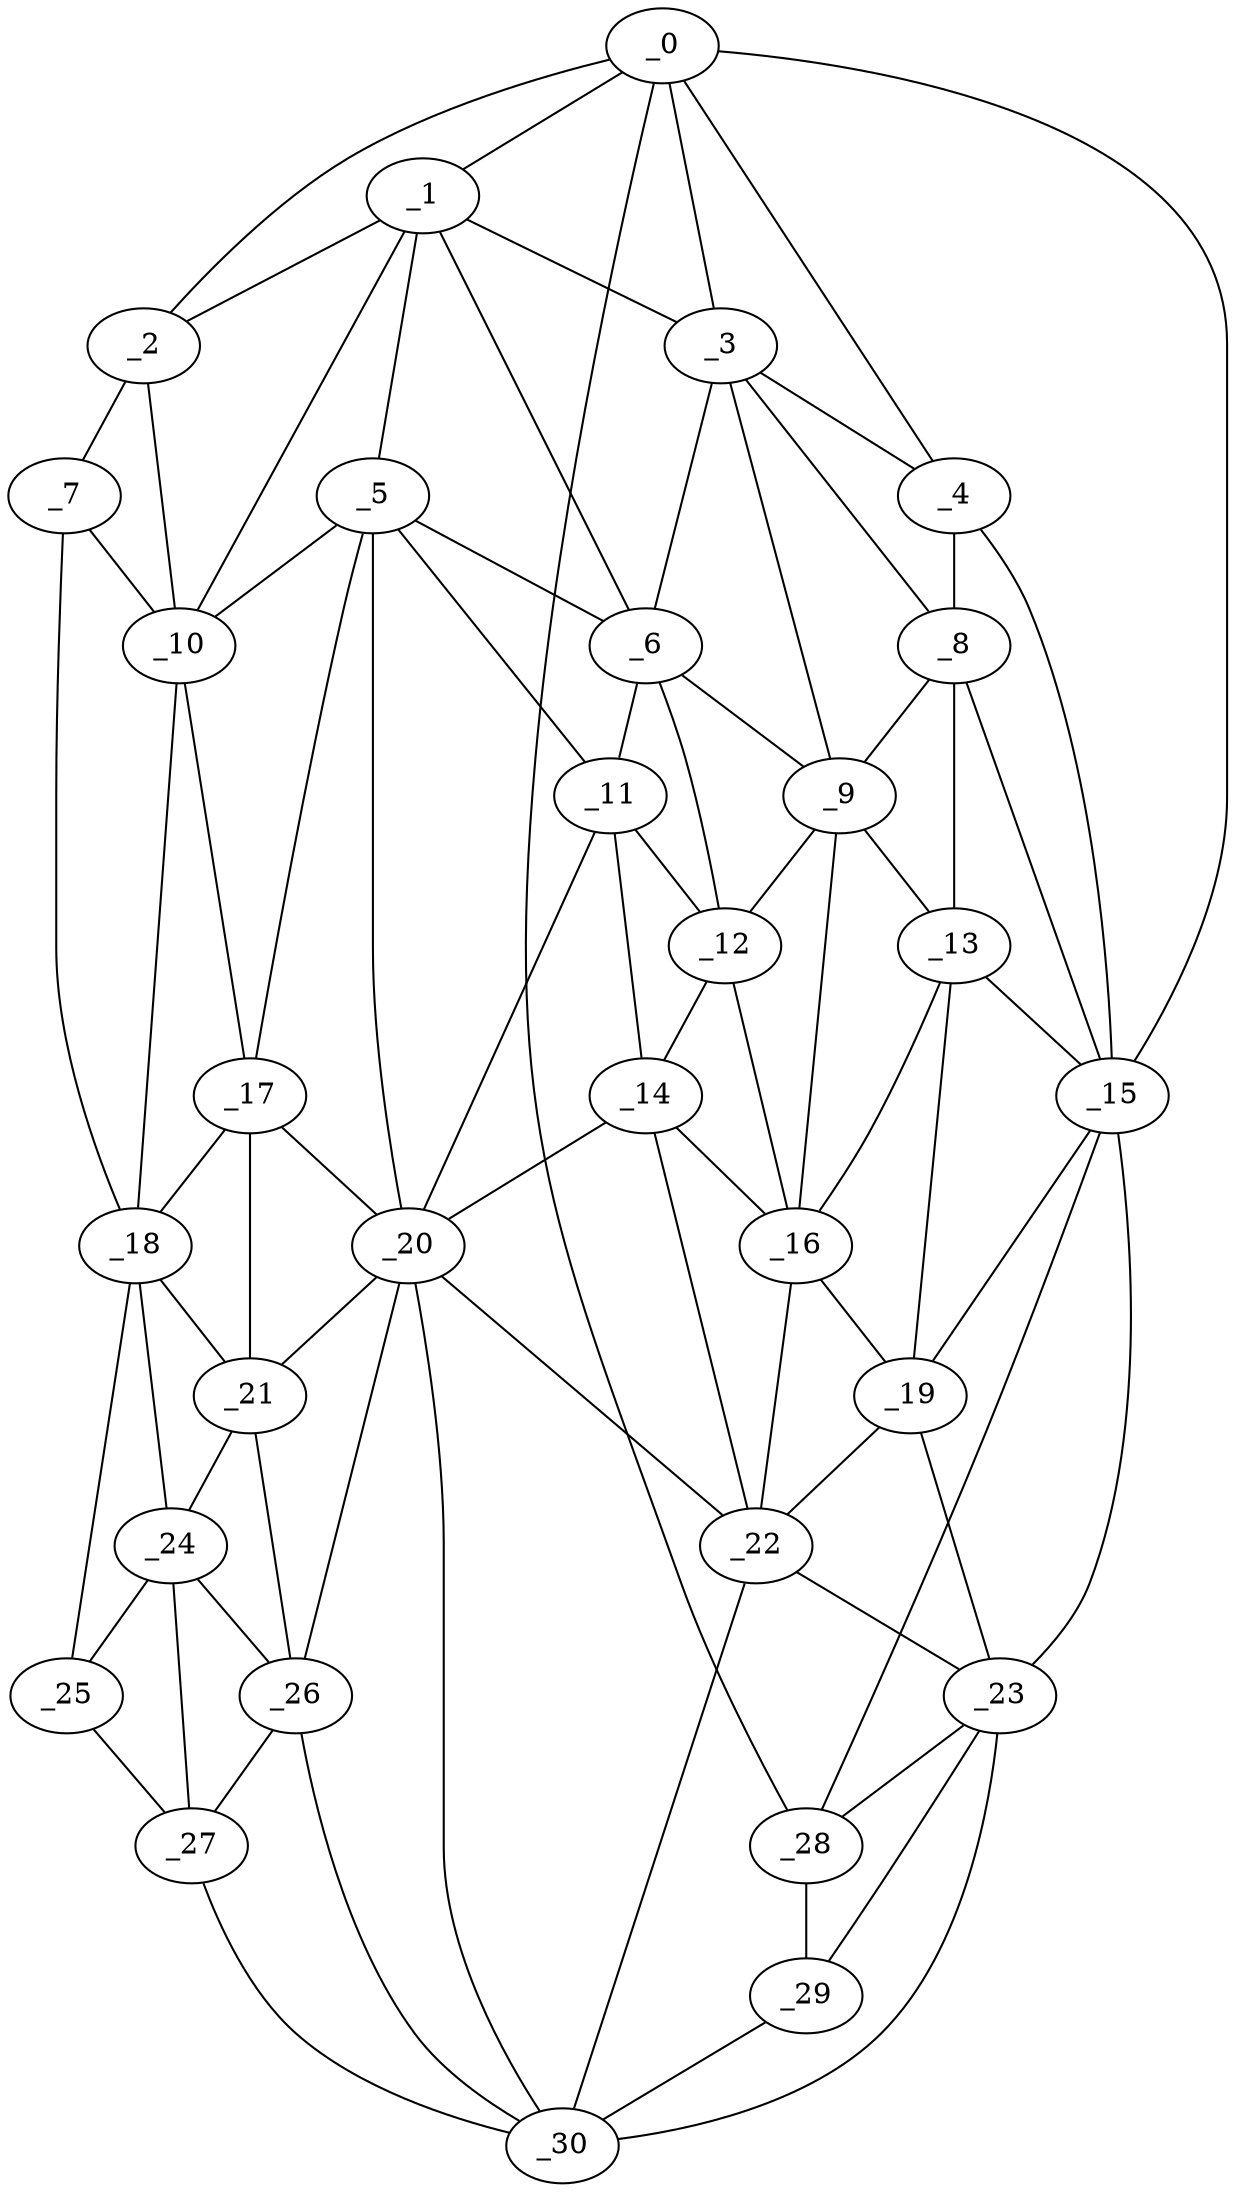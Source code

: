 graph "obj90__40.gxl" {
	_0	 [x=36,
		y=37];
	_1	 [x=37,
		y=106];
	_0 -- _1	 [valence=2];
	_2	 [x=37,
		y=114];
	_0 -- _2	 [valence=1];
	_3	 [x=44,
		y=58];
	_0 -- _3	 [valence=2];
	_4	 [x=45,
		y=50];
	_0 -- _4	 [valence=2];
	_15	 [x=59,
		y=53];
	_0 -- _15	 [valence=1];
	_28	 [x=93,
		y=11];
	_0 -- _28	 [valence=1];
	_1 -- _2	 [valence=1];
	_1 -- _3	 [valence=2];
	_5	 [x=46,
		y=99];
	_1 -- _5	 [valence=2];
	_6	 [x=48,
		y=81];
	_1 -- _6	 [valence=2];
	_10	 [x=50,
		y=113];
	_1 -- _10	 [valence=1];
	_7	 [x=49,
		y=118];
	_2 -- _7	 [valence=1];
	_2 -- _10	 [valence=2];
	_3 -- _4	 [valence=2];
	_3 -- _6	 [valence=2];
	_8	 [x=50,
		y=55];
	_3 -- _8	 [valence=1];
	_9	 [x=50,
		y=61];
	_3 -- _9	 [valence=1];
	_4 -- _8	 [valence=2];
	_4 -- _15	 [valence=2];
	_5 -- _6	 [valence=2];
	_5 -- _10	 [valence=1];
	_11	 [x=52,
		y=85];
	_5 -- _11	 [valence=2];
	_17	 [x=61,
		y=105];
	_5 -- _17	 [valence=2];
	_20	 [x=65,
		y=90];
	_5 -- _20	 [valence=1];
	_6 -- _9	 [valence=2];
	_6 -- _11	 [valence=2];
	_12	 [x=54,
		y=76];
	_6 -- _12	 [valence=2];
	_7 -- _10	 [valence=1];
	_18	 [x=61,
		y=122];
	_7 -- _18	 [valence=1];
	_8 -- _9	 [valence=2];
	_13	 [x=55,
		y=58];
	_8 -- _13	 [valence=1];
	_8 -- _15	 [valence=1];
	_9 -- _12	 [valence=2];
	_9 -- _13	 [valence=1];
	_16	 [x=61,
		y=65];
	_9 -- _16	 [valence=2];
	_10 -- _17	 [valence=1];
	_10 -- _18	 [valence=2];
	_11 -- _12	 [valence=1];
	_14	 [x=58,
		y=75];
	_11 -- _14	 [valence=2];
	_11 -- _20	 [valence=2];
	_12 -- _14	 [valence=2];
	_12 -- _16	 [valence=2];
	_13 -- _15	 [valence=2];
	_13 -- _16	 [valence=2];
	_19	 [x=62,
		y=59];
	_13 -- _19	 [valence=1];
	_14 -- _16	 [valence=1];
	_14 -- _20	 [valence=2];
	_22	 [x=71,
		y=65];
	_14 -- _22	 [valence=2];
	_15 -- _19	 [valence=2];
	_23	 [x=82,
		y=48];
	_15 -- _23	 [valence=2];
	_15 -- _28	 [valence=1];
	_16 -- _19	 [valence=2];
	_16 -- _22	 [valence=1];
	_17 -- _18	 [valence=1];
	_17 -- _20	 [valence=1];
	_21	 [x=67,
		y=106];
	_17 -- _21	 [valence=2];
	_18 -- _21	 [valence=2];
	_24	 [x=82,
		y=120];
	_18 -- _24	 [valence=2];
	_25	 [x=85,
		y=125];
	_18 -- _25	 [valence=1];
	_19 -- _22	 [valence=2];
	_19 -- _23	 [valence=2];
	_20 -- _21	 [valence=2];
	_20 -- _22	 [valence=1];
	_26	 [x=91,
		y=115];
	_20 -- _26	 [valence=2];
	_30	 [x=93,
		y=71];
	_20 -- _30	 [valence=1];
	_21 -- _24	 [valence=1];
	_21 -- _26	 [valence=2];
	_22 -- _23	 [valence=2];
	_22 -- _30	 [valence=2];
	_23 -- _28	 [valence=2];
	_29	 [x=93,
		y=45];
	_23 -- _29	 [valence=2];
	_23 -- _30	 [valence=2];
	_24 -- _25	 [valence=2];
	_24 -- _26	 [valence=2];
	_27	 [x=92,
		y=123];
	_24 -- _27	 [valence=2];
	_25 -- _27	 [valence=1];
	_26 -- _27	 [valence=1];
	_26 -- _30	 [valence=2];
	_27 -- _30	 [valence=1];
	_28 -- _29	 [valence=1];
	_29 -- _30	 [valence=1];
}
